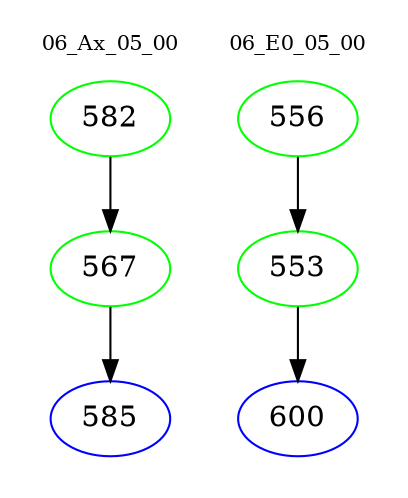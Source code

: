 digraph{
subgraph cluster_0 {
color = white
label = "06_Ax_05_00";
fontsize=10;
T0_582 [label="582", color="green"]
T0_582 -> T0_567 [color="black"]
T0_567 [label="567", color="green"]
T0_567 -> T0_585 [color="black"]
T0_585 [label="585", color="blue"]
}
subgraph cluster_1 {
color = white
label = "06_E0_05_00";
fontsize=10;
T1_556 [label="556", color="green"]
T1_556 -> T1_553 [color="black"]
T1_553 [label="553", color="green"]
T1_553 -> T1_600 [color="black"]
T1_600 [label="600", color="blue"]
}
}
